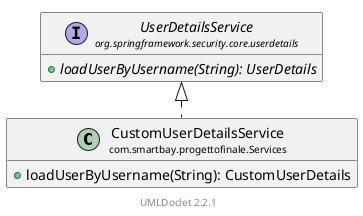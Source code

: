 @startuml
    ' Copyright to this UML and generated images belongs to the author of the corresponding Java sources.

    ' This UML was generated by UMLDoclet (C) Copyright 2016-2025 Talsma ICT.
    ' UMLDoclet 2.2.1 is licensed under the Apache License, version 2.0
    ' and contains parts of PlantUML 1.2024.7 (ASL) Copyright 2009-2025, Arnaud Roques.

    !pragma layout smetana

    set namespaceSeparator none
    hide empty fields
    hide empty methods

    class "<size:14>CustomUserDetailsService\n<size:10>com.smartbay.progettofinale.Services" as com.smartbay.progettofinale.Services.CustomUserDetailsService [[CustomUserDetailsService.html]] {
        +loadUserByUsername(String): CustomUserDetails
    }

    interface "<size:14>UserDetailsService\n<size:10>org.springframework.security.core.userdetails" as org.springframework.security.core.userdetails.UserDetailsService {
        {abstract} +loadUserByUsername(String): UserDetails
    }

    org.springframework.security.core.userdetails.UserDetailsService <|.. com.smartbay.progettofinale.Services.CustomUserDetailsService

    <style>
        footer {
            HyperLinkColor #8
            HyperLinkUnderlineThickness 0
        }
    </style>
    footer \n[[https://github.com/talsma-ict/umldoclet UMLDoclet 2.2.1]]
    ' Generated 2025-08-31T20:08:01.586279060+02:00[Europe/Rome]
@enduml
